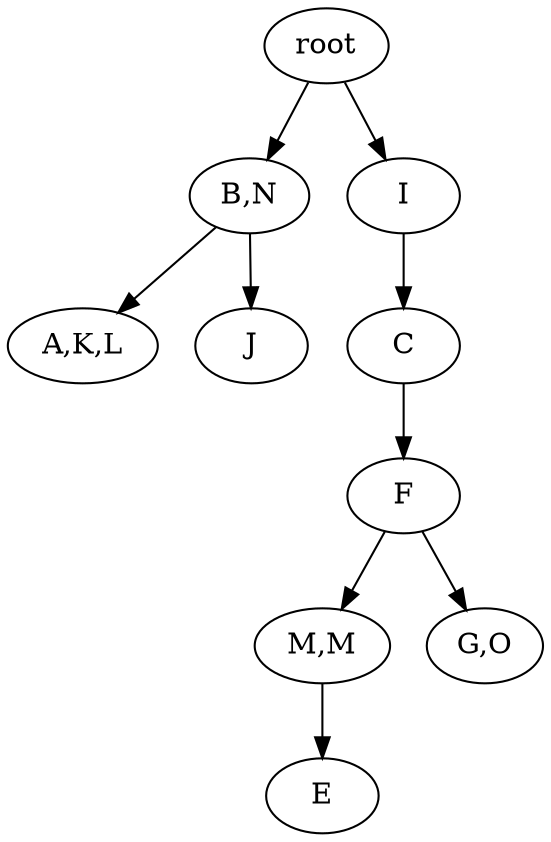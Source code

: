 strict digraph G {
	graph [name=G];
	0	 [label=root];
	4	 [label="B,N"];
	0 -> 4;
	1	 [label=I];
	0 -> 1;
	6	 [label="A,K,L"];
	4 -> 6;
	5	 [label=J];
	4 -> 5;
	2	 [label=C];
	7	 [label=F];
	2 -> 7;
	9	 [label="M,M"];
	10	 [label=E];
	9 -> 10;
	7 -> 9;
	8	 [label="G,O"];
	7 -> 8;
	1 -> 2;
}
